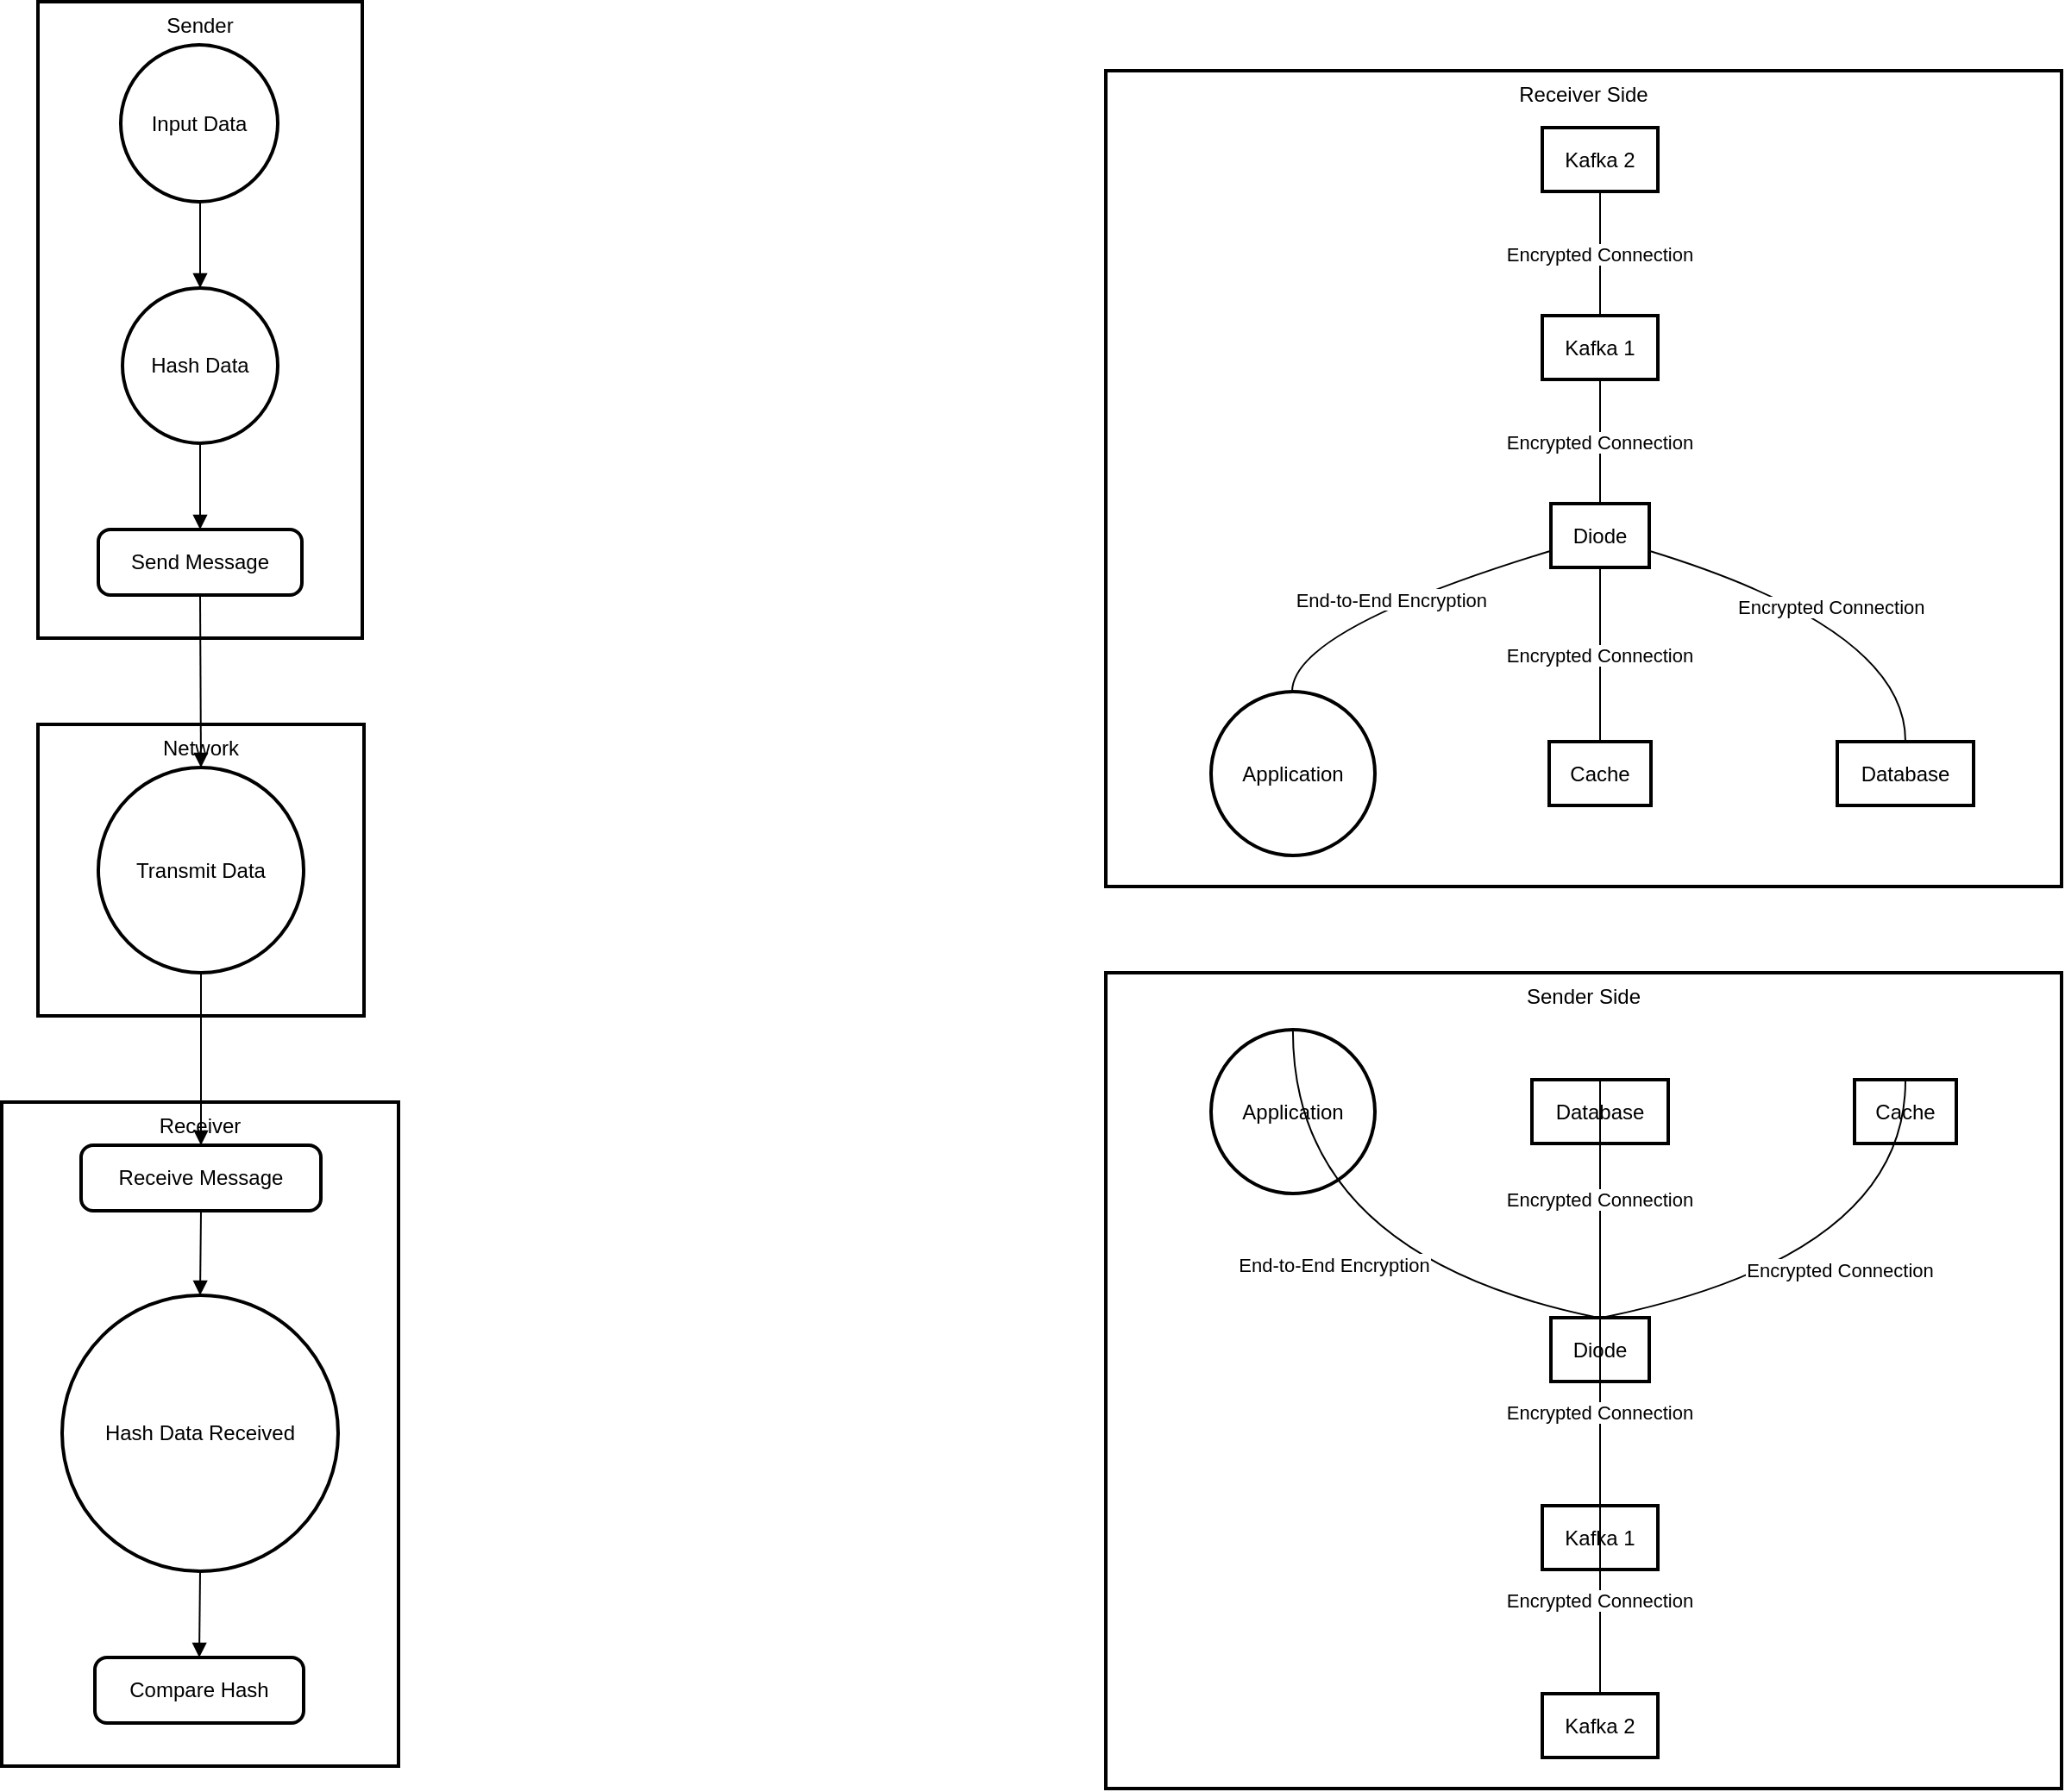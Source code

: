 <mxfile version="24.7.6">
  <diagram name="Page-1" id="qL7MdqtLs0UXeb57ihnb">
    <mxGraphModel dx="4659" dy="3094" grid="1" gridSize="10" guides="1" tooltips="1" connect="1" arrows="1" fold="1" page="1" pageScale="1" pageWidth="850" pageHeight="1100" math="0" shadow="0">
      <root>
        <mxCell id="0" />
        <mxCell id="1" parent="0" />
        <mxCell id="2" value="Receiver Side" style="whiteSpace=wrap;strokeWidth=2;verticalAlign=top;" parent="1" vertex="1">
          <mxGeometry y="-280" width="554" height="473" as="geometry" />
        </mxCell>
        <mxCell id="3" value="Application" style="ellipse;aspect=fixed;strokeWidth=2;whiteSpace=wrap;" parent="2" vertex="1">
          <mxGeometry x="61" y="360" width="95" height="95" as="geometry" />
        </mxCell>
        <mxCell id="4" value="Kafka 2" style="whiteSpace=wrap;strokeWidth=2;" parent="2" vertex="1">
          <mxGeometry x="253" y="33" width="67" height="37" as="geometry" />
        </mxCell>
        <mxCell id="5" value="Kafka 1" style="whiteSpace=wrap;strokeWidth=2;" parent="2" vertex="1">
          <mxGeometry x="253" y="142" width="67" height="37" as="geometry" />
        </mxCell>
        <mxCell id="6" value="Diode" style="whiteSpace=wrap;strokeWidth=2;" parent="2" vertex="1">
          <mxGeometry x="258" y="251" width="57" height="37" as="geometry" />
        </mxCell>
        <mxCell id="7" value="Cache" style="whiteSpace=wrap;strokeWidth=2;" parent="2" vertex="1">
          <mxGeometry x="257" y="389" width="59" height="37" as="geometry" />
        </mxCell>
        <mxCell id="8" value="Database" style="whiteSpace=wrap;strokeWidth=2;" parent="2" vertex="1">
          <mxGeometry x="424" y="389" width="79" height="37" as="geometry" />
        </mxCell>
        <mxCell id="9" value="Encrypted Connection" style="curved=1;startArrow=none;endArrow=none;exitX=0.5;exitY=1;entryX=0.5;entryY=0;" parent="2" source="4" target="5" edge="1">
          <mxGeometry relative="1" as="geometry">
            <Array as="points" />
          </mxGeometry>
        </mxCell>
        <mxCell id="10" value="Encrypted Connection" style="curved=1;startArrow=none;endArrow=none;exitX=0.5;exitY=1;entryX=0.5;entryY=0;" parent="2" source="5" target="6" edge="1">
          <mxGeometry relative="1" as="geometry">
            <Array as="points" />
          </mxGeometry>
        </mxCell>
        <mxCell id="11" value="Encrypted Connection" style="curved=1;startArrow=none;endArrow=none;exitX=0.5;exitY=1;entryX=0.5;entryY=0;" parent="2" source="6" target="7" edge="1">
          <mxGeometry relative="1" as="geometry">
            <Array as="points" />
          </mxGeometry>
        </mxCell>
        <mxCell id="12" value="Encrypted Connection" style="curved=1;startArrow=none;endArrow=none;exitX=1;exitY=0.74;entryX=0.5;entryY=0;" parent="2" source="6" target="8" edge="1">
          <mxGeometry relative="1" as="geometry">
            <Array as="points">
              <mxPoint x="464" y="324" />
            </Array>
          </mxGeometry>
        </mxCell>
        <mxCell id="13" value="End-to-End Encryption" style="curved=1;startArrow=none;endArrow=none;exitX=0;exitY=0.74;entryX=0.49;entryY=0;" parent="2" source="6" target="3" edge="1">
          <mxGeometry relative="1" as="geometry">
            <Array as="points">
              <mxPoint x="108" y="324" />
            </Array>
          </mxGeometry>
        </mxCell>
        <mxCell id="14" value="Sender Side" style="whiteSpace=wrap;strokeWidth=2;verticalAlign=top;" parent="1" vertex="1">
          <mxGeometry y="243" width="554" height="473" as="geometry" />
        </mxCell>
        <mxCell id="15" value="Application" style="ellipse;aspect=fixed;strokeWidth=2;whiteSpace=wrap;" parent="14" vertex="1">
          <mxGeometry x="61" y="33" width="95" height="95" as="geometry" />
        </mxCell>
        <mxCell id="16" value="Diode" style="whiteSpace=wrap;strokeWidth=2;" parent="14" vertex="1">
          <mxGeometry x="258" y="200" width="57" height="37" as="geometry" />
        </mxCell>
        <mxCell id="17" value="Database" style="whiteSpace=wrap;strokeWidth=2;" parent="14" vertex="1">
          <mxGeometry x="247" y="62" width="79" height="37" as="geometry" />
        </mxCell>
        <mxCell id="18" value="Cache" style="whiteSpace=wrap;strokeWidth=2;" parent="14" vertex="1">
          <mxGeometry x="434" y="62" width="59" height="37" as="geometry" />
        </mxCell>
        <mxCell id="19" value="Kafka 1" style="whiteSpace=wrap;strokeWidth=2;" parent="14" vertex="1">
          <mxGeometry x="253" y="309" width="67" height="37" as="geometry" />
        </mxCell>
        <mxCell id="20" value="Kafka 2" style="whiteSpace=wrap;strokeWidth=2;" parent="14" vertex="1">
          <mxGeometry x="253" y="418" width="67" height="37" as="geometry" />
        </mxCell>
        <mxCell id="21" value="End-to-End Encryption" style="curved=1;startArrow=none;endArrow=none;exitX=0.49;exitY=-4.51;entryX=0;entryY=-13.87;" parent="14" source="15" target="16" edge="1">
          <mxGeometry relative="1" as="geometry">
            <Array as="points">
              <mxPoint x="108" y="164" />
            </Array>
          </mxGeometry>
        </mxCell>
        <mxCell id="22" value="Encrypted Connection" style="curved=1;startArrow=none;endArrow=none;exitX=0.5;exitY=-13.14;entryX=0.5;entryY=-14.14;" parent="14" source="17" target="16" edge="1">
          <mxGeometry relative="1" as="geometry">
            <Array as="points" />
          </mxGeometry>
        </mxCell>
        <mxCell id="23" value="Encrypted Connection" style="curved=1;startArrow=none;endArrow=none;exitX=0.5;exitY=-13.14;entryX=1;entryY=-13.87;" parent="14" source="18" target="16" edge="1">
          <mxGeometry relative="1" as="geometry">
            <Array as="points">
              <mxPoint x="464" y="164" />
            </Array>
          </mxGeometry>
        </mxCell>
        <mxCell id="24" value="Encrypted Connection" style="curved=1;startArrow=none;endArrow=none;exitX=0.5;exitY=-13.14;entryX=0.5;entryY=-14.14;" parent="14" source="16" target="19" edge="1">
          <mxGeometry relative="1" as="geometry">
            <Array as="points" />
          </mxGeometry>
        </mxCell>
        <mxCell id="25" value="Encrypted Connection" style="curved=1;startArrow=none;endArrow=none;exitX=0.5;exitY=-13.14;entryX=0.5;entryY=-14.14;" parent="14" source="19" target="20" edge="1">
          <mxGeometry relative="1" as="geometry">
            <Array as="points" />
          </mxGeometry>
        </mxCell>
        <mxCell id="lSFHeh4Zyooj03KCS3mF-57" value="Network" style="whiteSpace=wrap;strokeWidth=2;verticalAlign=top;" vertex="1" parent="1">
          <mxGeometry x="-619" y="99" width="189" height="169" as="geometry" />
        </mxCell>
        <mxCell id="lSFHeh4Zyooj03KCS3mF-58" value="Transmit Data" style="ellipse;aspect=fixed;strokeWidth=2;whiteSpace=wrap;" vertex="1" parent="1">
          <mxGeometry x="-584" y="124" width="119" height="119" as="geometry" />
        </mxCell>
        <mxCell id="lSFHeh4Zyooj03KCS3mF-59" value="Receiver" style="whiteSpace=wrap;strokeWidth=2;verticalAlign=top;" vertex="1" parent="1">
          <mxGeometry x="-640" y="318" width="230" height="385" as="geometry" />
        </mxCell>
        <mxCell id="lSFHeh4Zyooj03KCS3mF-60" value="Receive Message" style="rounded=1;absoluteArcSize=1;arcSize=14;whiteSpace=wrap;strokeWidth=2;" vertex="1" parent="1">
          <mxGeometry x="-594" y="343" width="139" height="38" as="geometry" />
        </mxCell>
        <mxCell id="lSFHeh4Zyooj03KCS3mF-61" value="Hash Data Received" style="ellipse;aspect=fixed;strokeWidth=2;whiteSpace=wrap;" vertex="1" parent="1">
          <mxGeometry x="-605" y="430" width="160" height="160" as="geometry" />
        </mxCell>
        <mxCell id="lSFHeh4Zyooj03KCS3mF-62" value="Compare Hash" style="rounded=1;absoluteArcSize=1;arcSize=14;whiteSpace=wrap;strokeWidth=2;" vertex="1" parent="1">
          <mxGeometry x="-586" y="640" width="121" height="38" as="geometry" />
        </mxCell>
        <mxCell id="lSFHeh4Zyooj03KCS3mF-63" value="Sender" style="whiteSpace=wrap;strokeWidth=2;verticalAlign=top;" vertex="1" parent="1">
          <mxGeometry x="-619" y="-320" width="188" height="369" as="geometry" />
        </mxCell>
        <mxCell id="lSFHeh4Zyooj03KCS3mF-64" value="Input Data" style="ellipse;aspect=fixed;strokeWidth=2;whiteSpace=wrap;" vertex="1" parent="1">
          <mxGeometry x="-571" y="-295" width="91" height="91" as="geometry" />
        </mxCell>
        <mxCell id="lSFHeh4Zyooj03KCS3mF-65" value="Hash Data" style="ellipse;aspect=fixed;strokeWidth=2;whiteSpace=wrap;" vertex="1" parent="1">
          <mxGeometry x="-570" y="-154" width="90" height="90" as="geometry" />
        </mxCell>
        <mxCell id="lSFHeh4Zyooj03KCS3mF-66" value="Send Message" style="rounded=1;absoluteArcSize=1;arcSize=14;whiteSpace=wrap;strokeWidth=2;" vertex="1" parent="1">
          <mxGeometry x="-584" y="-14" width="118" height="38" as="geometry" />
        </mxCell>
        <mxCell id="lSFHeh4Zyooj03KCS3mF-67" value="" style="curved=1;startArrow=none;endArrow=block;exitX=0.51;exitY=1;entryX=0.5;entryY=0;rounded=0;" edge="1" parent="1" source="lSFHeh4Zyooj03KCS3mF-64" target="lSFHeh4Zyooj03KCS3mF-65">
          <mxGeometry relative="1" as="geometry">
            <Array as="points" />
          </mxGeometry>
        </mxCell>
        <mxCell id="lSFHeh4Zyooj03KCS3mF-68" value="" style="curved=1;startArrow=none;endArrow=block;exitX=0.5;exitY=1;entryX=0.5;entryY=0.01;rounded=0;" edge="1" parent="1" source="lSFHeh4Zyooj03KCS3mF-65" target="lSFHeh4Zyooj03KCS3mF-66">
          <mxGeometry relative="1" as="geometry">
            <Array as="points" />
          </mxGeometry>
        </mxCell>
        <mxCell id="lSFHeh4Zyooj03KCS3mF-69" value="" style="curved=1;startArrow=none;endArrow=block;exitX=0.5;exitY=0.99;entryX=0.5;entryY=0;rounded=0;" edge="1" parent="1" source="lSFHeh4Zyooj03KCS3mF-66" target="lSFHeh4Zyooj03KCS3mF-58">
          <mxGeometry relative="1" as="geometry">
            <Array as="points" />
          </mxGeometry>
        </mxCell>
        <mxCell id="lSFHeh4Zyooj03KCS3mF-70" value="" style="curved=1;startArrow=none;endArrow=block;exitX=0.5;exitY=1;entryX=0.5;entryY=-0.01;rounded=0;" edge="1" parent="1" source="lSFHeh4Zyooj03KCS3mF-58" target="lSFHeh4Zyooj03KCS3mF-60">
          <mxGeometry relative="1" as="geometry">
            <Array as="points" />
          </mxGeometry>
        </mxCell>
        <mxCell id="lSFHeh4Zyooj03KCS3mF-71" value="" style="curved=1;startArrow=none;endArrow=block;exitX=0.5;exitY=0.97;entryX=0.5;entryY=0;rounded=0;" edge="1" parent="1" source="lSFHeh4Zyooj03KCS3mF-60" target="lSFHeh4Zyooj03KCS3mF-61">
          <mxGeometry relative="1" as="geometry">
            <Array as="points" />
          </mxGeometry>
        </mxCell>
        <mxCell id="lSFHeh4Zyooj03KCS3mF-72" value="" style="curved=1;startArrow=none;endArrow=block;exitX=0.5;exitY=1;entryX=0.5;entryY=0;rounded=0;" edge="1" parent="1" source="lSFHeh4Zyooj03KCS3mF-61" target="lSFHeh4Zyooj03KCS3mF-62">
          <mxGeometry relative="1" as="geometry">
            <Array as="points" />
          </mxGeometry>
        </mxCell>
      </root>
    </mxGraphModel>
  </diagram>
</mxfile>
